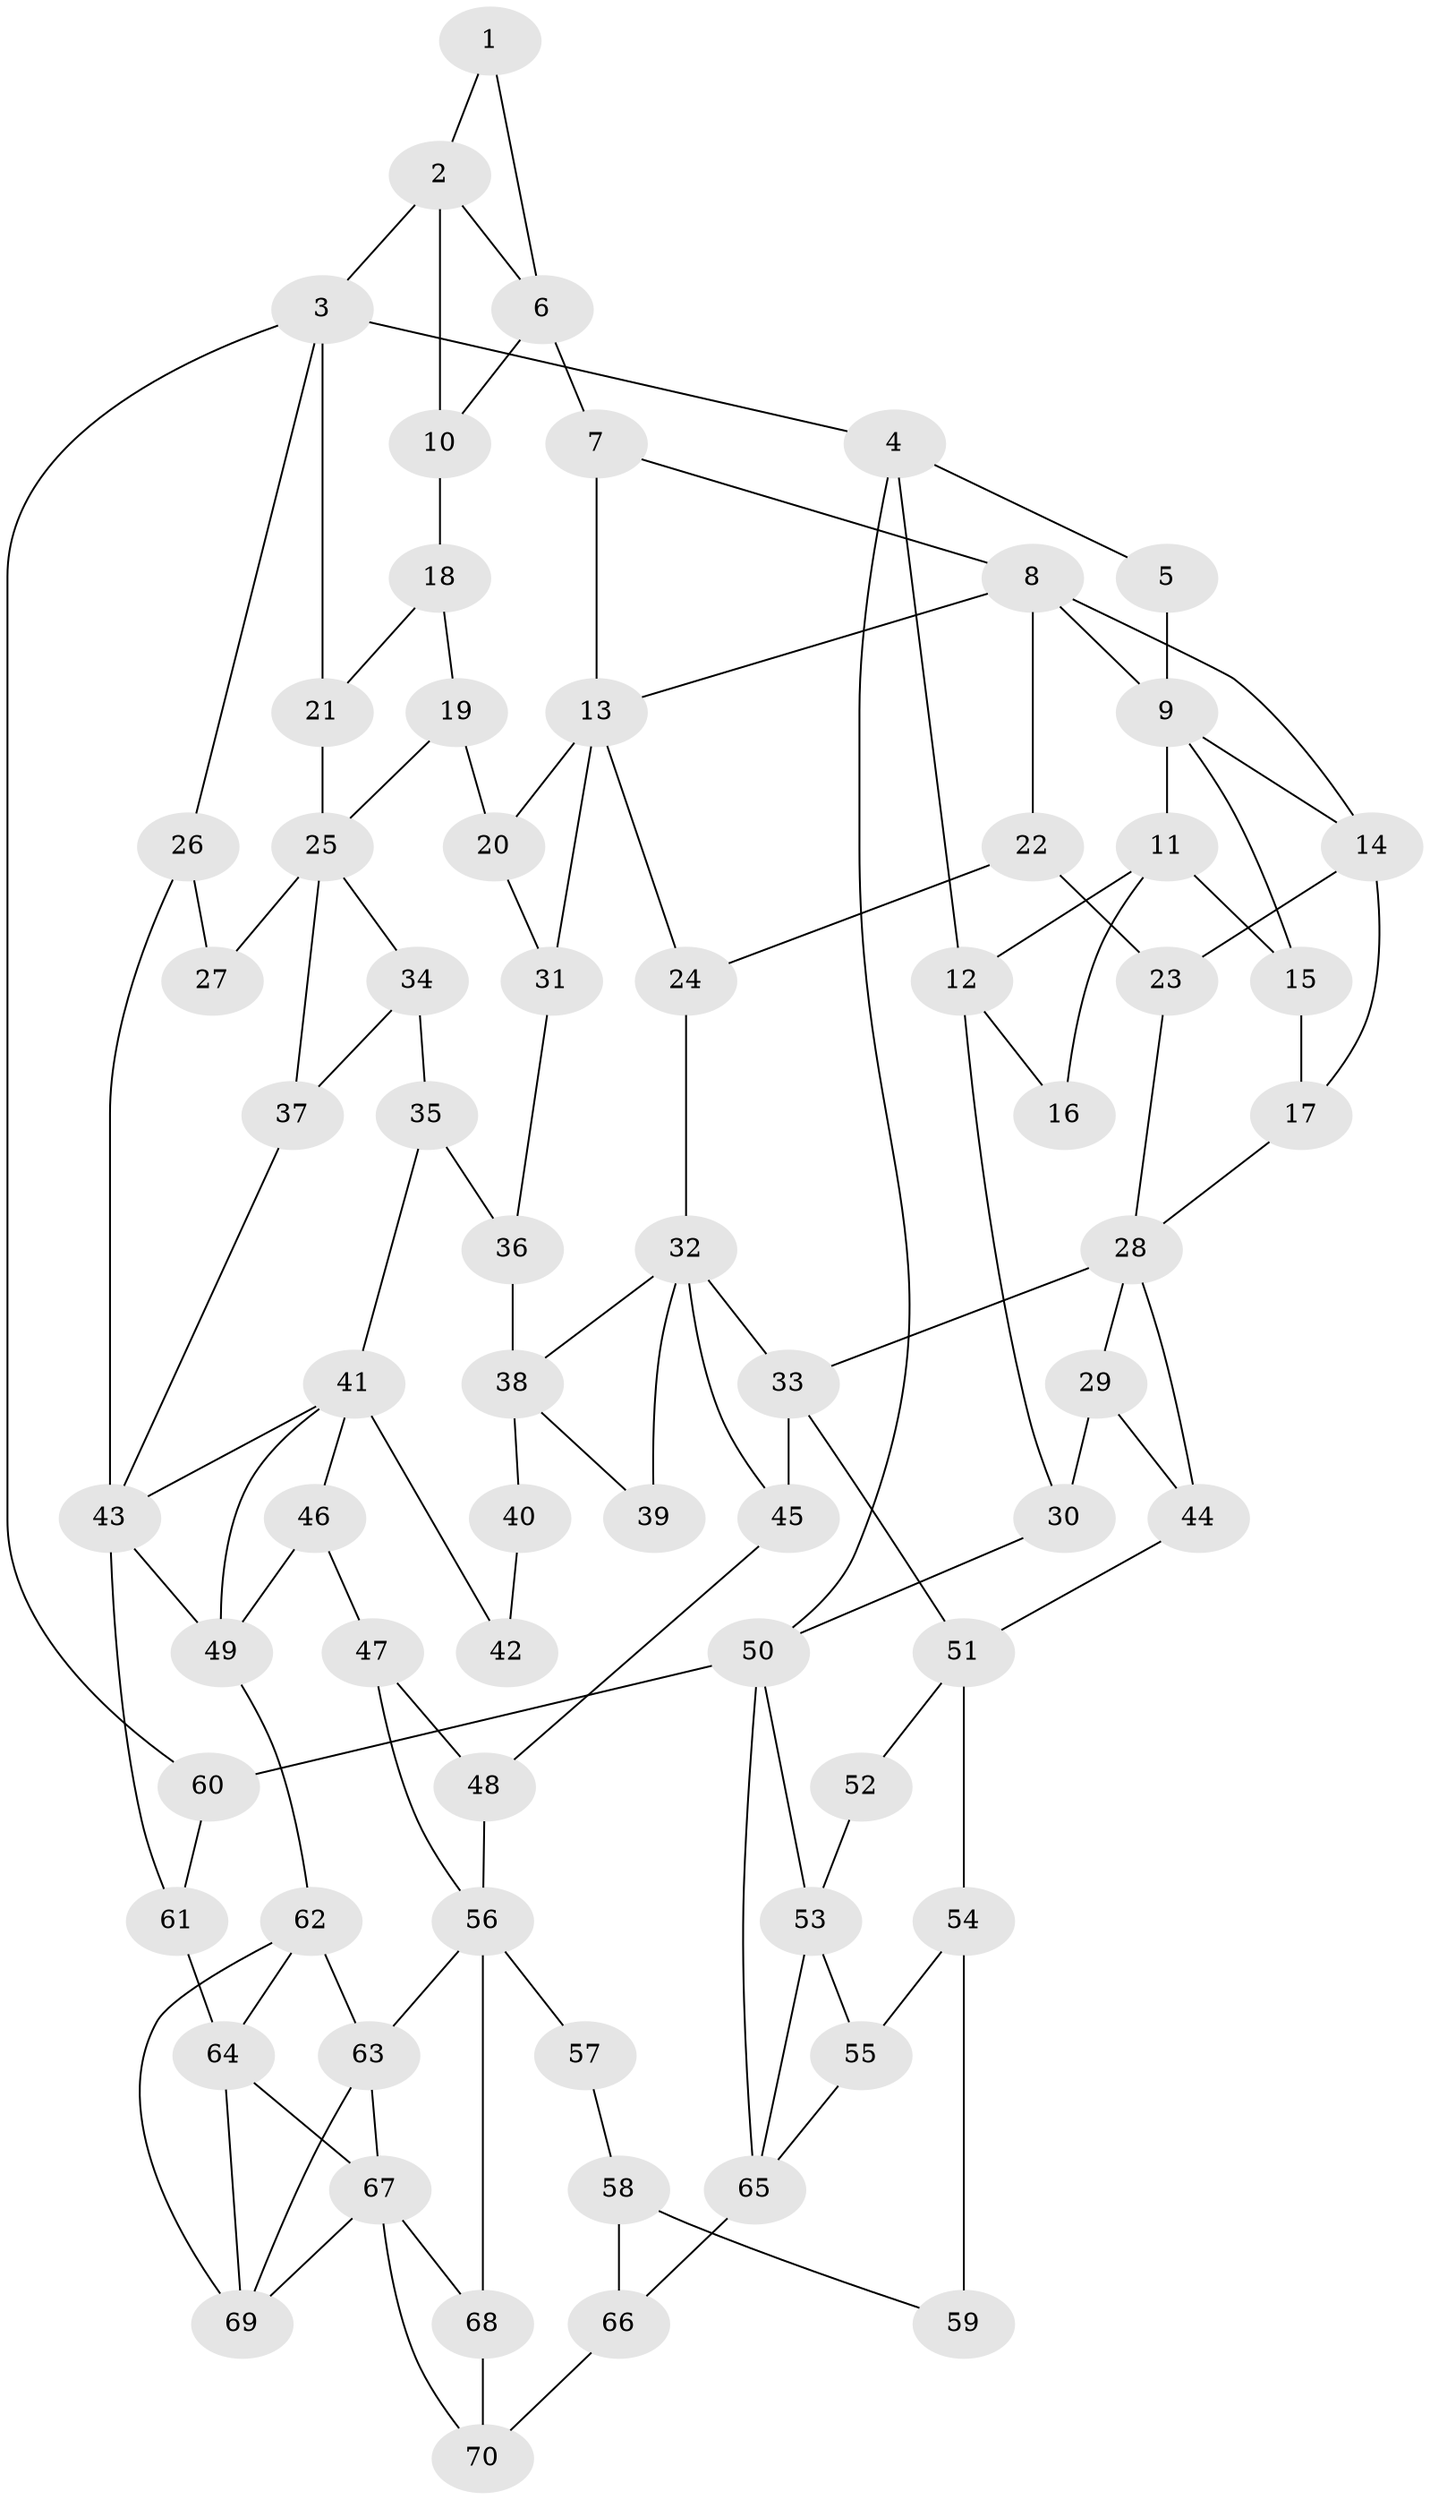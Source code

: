 // original degree distribution, {3: 0.02142857142857143, 6: 0.22142857142857142, 4: 0.22142857142857142, 5: 0.5357142857142857}
// Generated by graph-tools (version 1.1) at 2025/38/03/09/25 02:38:29]
// undirected, 70 vertices, 120 edges
graph export_dot {
graph [start="1"]
  node [color=gray90,style=filled];
  1;
  2;
  3;
  4;
  5;
  6;
  7;
  8;
  9;
  10;
  11;
  12;
  13;
  14;
  15;
  16;
  17;
  18;
  19;
  20;
  21;
  22;
  23;
  24;
  25;
  26;
  27;
  28;
  29;
  30;
  31;
  32;
  33;
  34;
  35;
  36;
  37;
  38;
  39;
  40;
  41;
  42;
  43;
  44;
  45;
  46;
  47;
  48;
  49;
  50;
  51;
  52;
  53;
  54;
  55;
  56;
  57;
  58;
  59;
  60;
  61;
  62;
  63;
  64;
  65;
  66;
  67;
  68;
  69;
  70;
  1 -- 2 [weight=1.0];
  1 -- 6 [weight=1.0];
  2 -- 3 [weight=2.0];
  2 -- 6 [weight=1.0];
  2 -- 10 [weight=2.0];
  3 -- 4 [weight=1.0];
  3 -- 21 [weight=1.0];
  3 -- 26 [weight=1.0];
  3 -- 60 [weight=2.0];
  4 -- 5 [weight=1.0];
  4 -- 12 [weight=1.0];
  4 -- 50 [weight=1.0];
  5 -- 9 [weight=1.0];
  6 -- 7 [weight=2.0];
  6 -- 10 [weight=1.0];
  7 -- 8 [weight=1.0];
  7 -- 13 [weight=2.0];
  8 -- 9 [weight=1.0];
  8 -- 13 [weight=1.0];
  8 -- 14 [weight=1.0];
  8 -- 22 [weight=1.0];
  9 -- 11 [weight=1.0];
  9 -- 14 [weight=1.0];
  9 -- 15 [weight=1.0];
  10 -- 18 [weight=1.0];
  11 -- 12 [weight=1.0];
  11 -- 15 [weight=1.0];
  11 -- 16 [weight=1.0];
  12 -- 16 [weight=3.0];
  12 -- 30 [weight=1.0];
  13 -- 20 [weight=1.0];
  13 -- 24 [weight=1.0];
  13 -- 31 [weight=1.0];
  14 -- 17 [weight=1.0];
  14 -- 23 [weight=1.0];
  15 -- 17 [weight=1.0];
  17 -- 28 [weight=1.0];
  18 -- 19 [weight=1.0];
  18 -- 21 [weight=1.0];
  19 -- 20 [weight=1.0];
  19 -- 25 [weight=1.0];
  20 -- 31 [weight=1.0];
  21 -- 25 [weight=1.0];
  22 -- 23 [weight=1.0];
  22 -- 24 [weight=1.0];
  23 -- 28 [weight=1.0];
  24 -- 32 [weight=1.0];
  25 -- 27 [weight=2.0];
  25 -- 34 [weight=1.0];
  25 -- 37 [weight=1.0];
  26 -- 27 [weight=1.0];
  26 -- 43 [weight=1.0];
  28 -- 29 [weight=1.0];
  28 -- 33 [weight=2.0];
  28 -- 44 [weight=1.0];
  29 -- 30 [weight=1.0];
  29 -- 44 [weight=1.0];
  30 -- 50 [weight=1.0];
  31 -- 36 [weight=1.0];
  32 -- 33 [weight=1.0];
  32 -- 38 [weight=1.0];
  32 -- 39 [weight=1.0];
  32 -- 45 [weight=1.0];
  33 -- 45 [weight=1.0];
  33 -- 51 [weight=1.0];
  34 -- 35 [weight=1.0];
  34 -- 37 [weight=1.0];
  35 -- 36 [weight=1.0];
  35 -- 41 [weight=1.0];
  36 -- 38 [weight=1.0];
  37 -- 43 [weight=1.0];
  38 -- 39 [weight=2.0];
  38 -- 40 [weight=2.0];
  40 -- 42 [weight=1.0];
  41 -- 42 [weight=2.0];
  41 -- 43 [weight=1.0];
  41 -- 46 [weight=1.0];
  41 -- 49 [weight=1.0];
  43 -- 49 [weight=1.0];
  43 -- 61 [weight=2.0];
  44 -- 51 [weight=1.0];
  45 -- 48 [weight=1.0];
  46 -- 47 [weight=1.0];
  46 -- 49 [weight=1.0];
  47 -- 48 [weight=1.0];
  47 -- 56 [weight=1.0];
  48 -- 56 [weight=1.0];
  49 -- 62 [weight=1.0];
  50 -- 53 [weight=2.0];
  50 -- 60 [weight=1.0];
  50 -- 65 [weight=1.0];
  51 -- 52 [weight=1.0];
  51 -- 54 [weight=2.0];
  52 -- 53 [weight=2.0];
  53 -- 55 [weight=1.0];
  53 -- 65 [weight=1.0];
  54 -- 55 [weight=2.0];
  54 -- 59 [weight=2.0];
  55 -- 65 [weight=1.0];
  56 -- 57 [weight=2.0];
  56 -- 63 [weight=1.0];
  56 -- 68 [weight=1.0];
  57 -- 58 [weight=1.0];
  58 -- 59 [weight=1.0];
  58 -- 66 [weight=1.0];
  60 -- 61 [weight=1.0];
  61 -- 64 [weight=2.0];
  62 -- 63 [weight=1.0];
  62 -- 64 [weight=1.0];
  62 -- 69 [weight=1.0];
  63 -- 67 [weight=1.0];
  63 -- 69 [weight=1.0];
  64 -- 67 [weight=1.0];
  64 -- 69 [weight=2.0];
  65 -- 66 [weight=1.0];
  66 -- 70 [weight=1.0];
  67 -- 68 [weight=1.0];
  67 -- 69 [weight=2.0];
  67 -- 70 [weight=1.0];
  68 -- 70 [weight=1.0];
}
